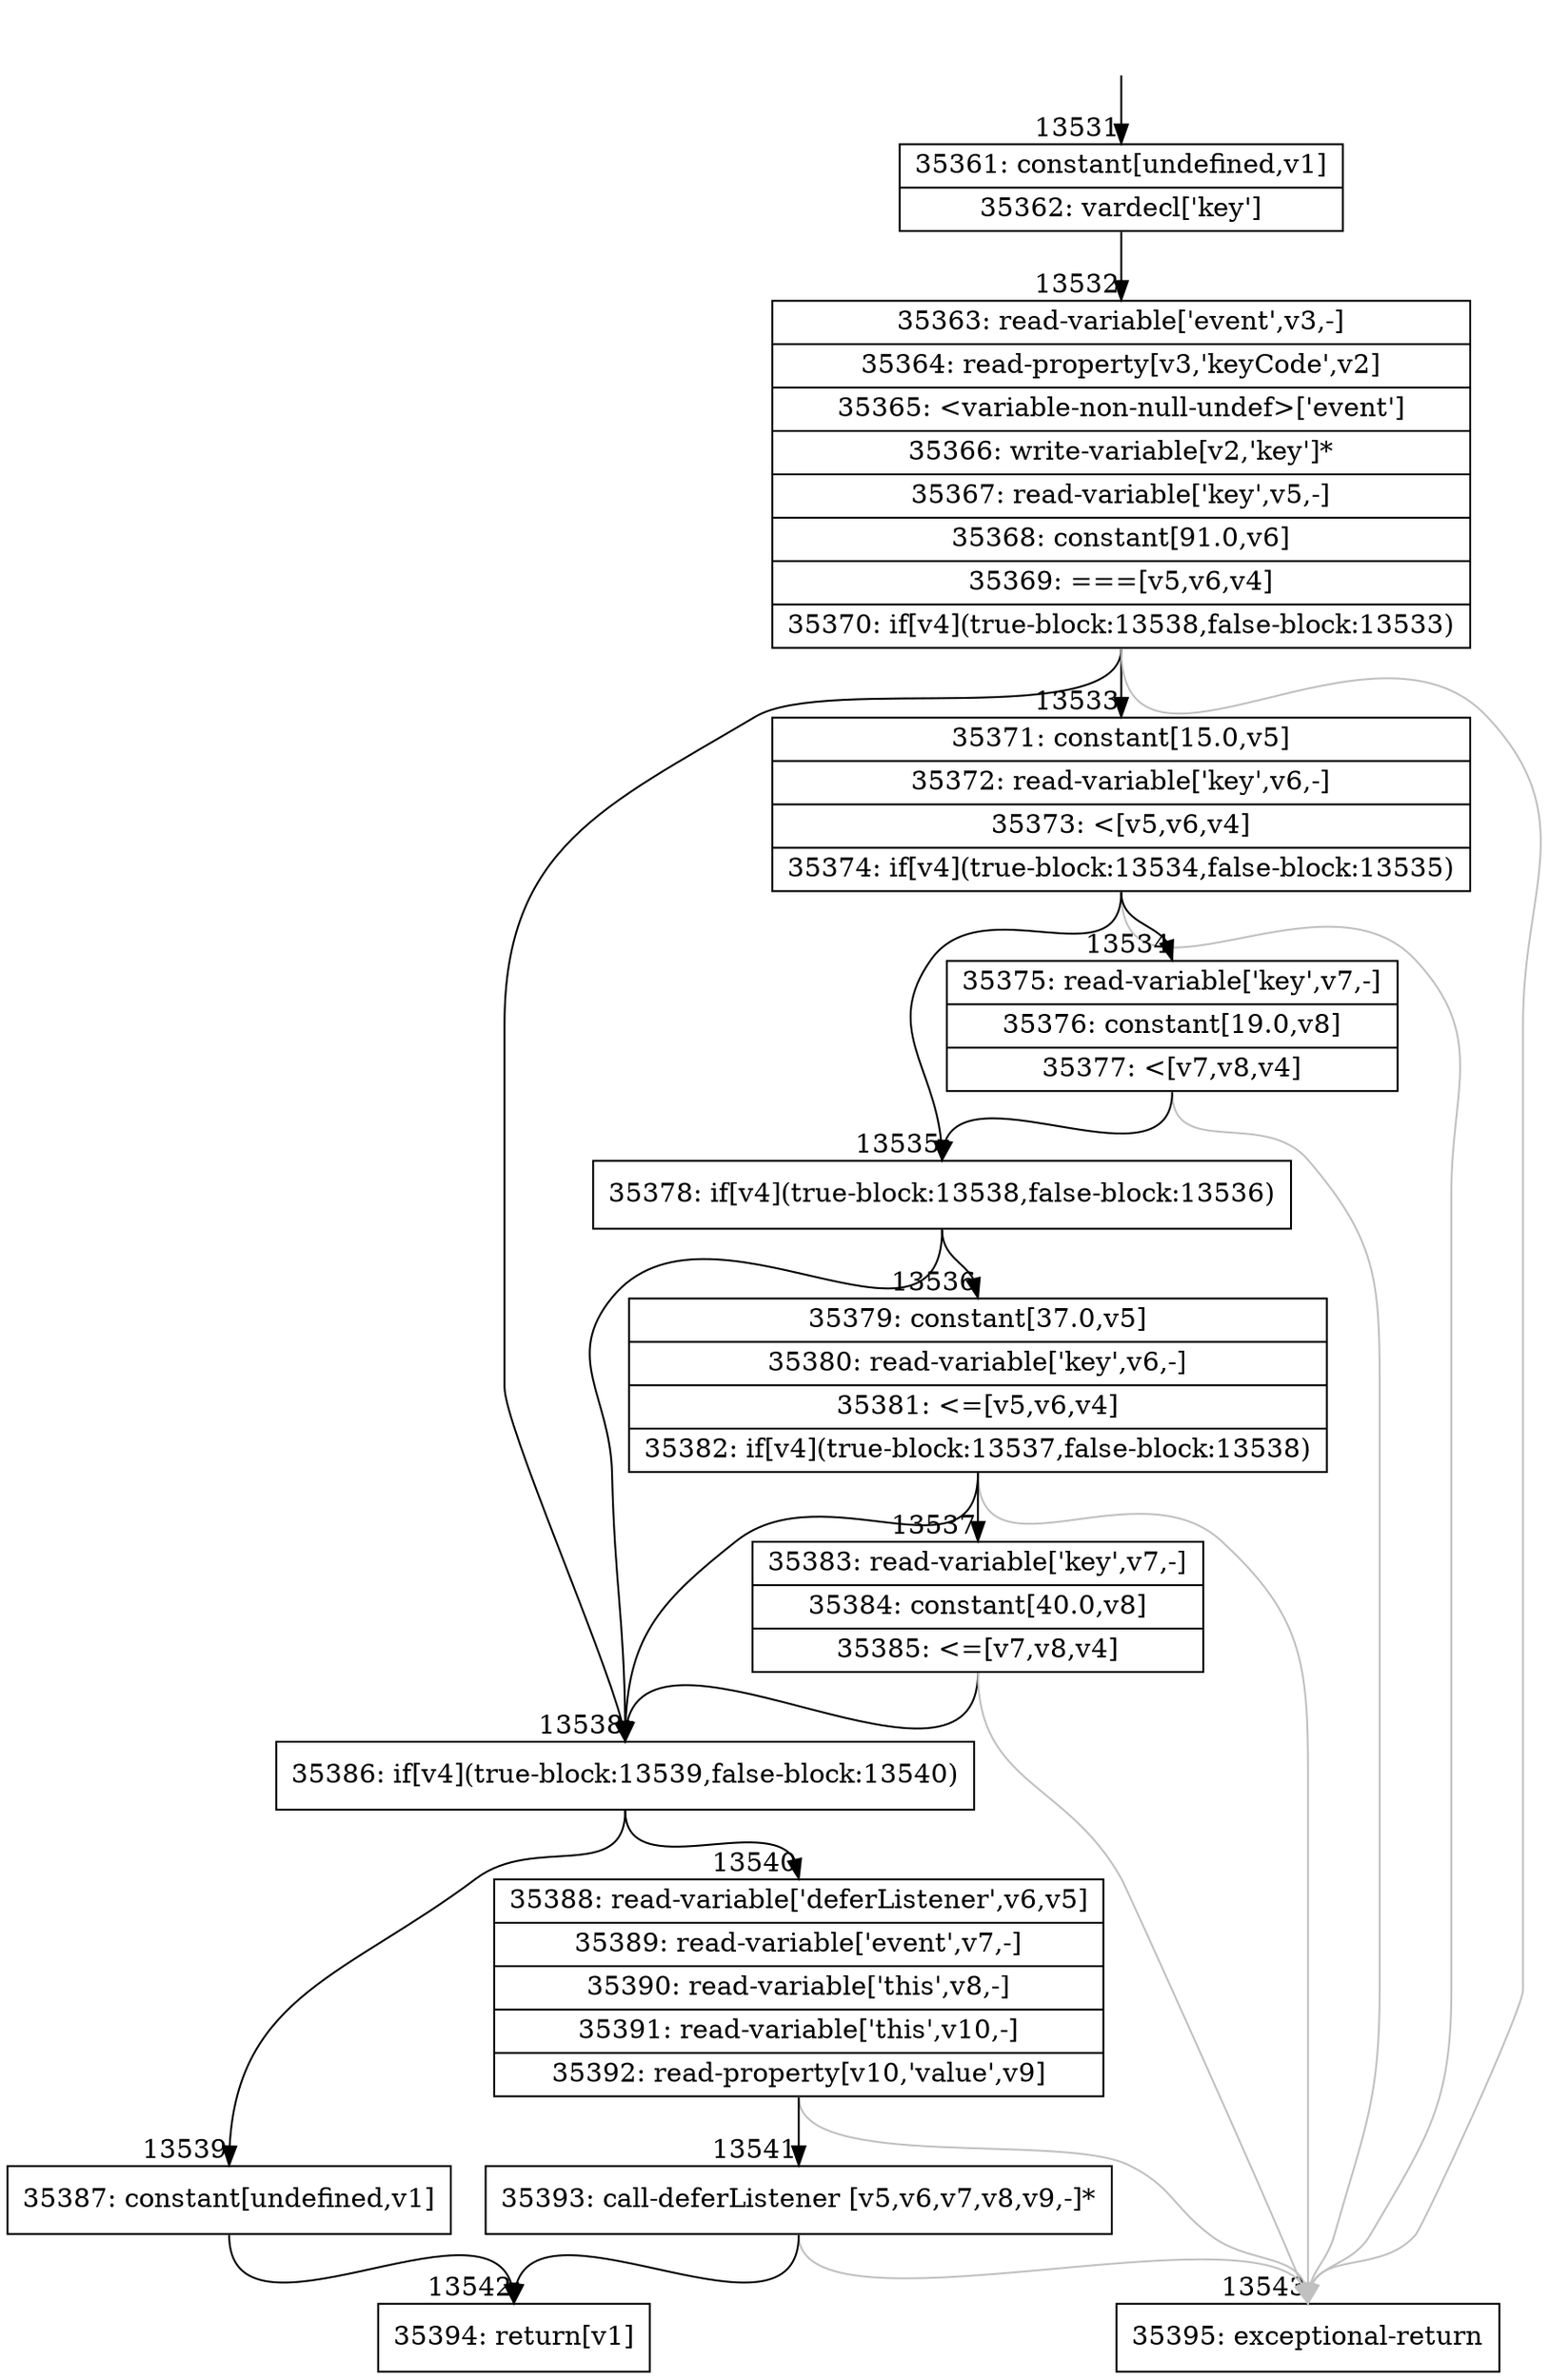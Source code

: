 digraph {
rankdir="TD"
BB_entry1061[shape=none,label=""];
BB_entry1061 -> BB13531 [tailport=s, headport=n, headlabel="    13531"]
BB13531 [shape=record label="{35361: constant[undefined,v1]|35362: vardecl['key']}" ] 
BB13531 -> BB13532 [tailport=s, headport=n, headlabel="      13532"]
BB13532 [shape=record label="{35363: read-variable['event',v3,-]|35364: read-property[v3,'keyCode',v2]|35365: \<variable-non-null-undef\>['event']|35366: write-variable[v2,'key']*|35367: read-variable['key',v5,-]|35368: constant[91.0,v6]|35369: ===[v5,v6,v4]|35370: if[v4](true-block:13538,false-block:13533)}" ] 
BB13532 -> BB13538 [tailport=s, headport=n, headlabel="      13538"]
BB13532 -> BB13533 [tailport=s, headport=n, headlabel="      13533"]
BB13532 -> BB13543 [tailport=s, headport=n, color=gray, headlabel="      13543"]
BB13533 [shape=record label="{35371: constant[15.0,v5]|35372: read-variable['key',v6,-]|35373: \<[v5,v6,v4]|35374: if[v4](true-block:13534,false-block:13535)}" ] 
BB13533 -> BB13535 [tailport=s, headport=n, headlabel="      13535"]
BB13533 -> BB13534 [tailport=s, headport=n, headlabel="      13534"]
BB13533 -> BB13543 [tailport=s, headport=n, color=gray]
BB13534 [shape=record label="{35375: read-variable['key',v7,-]|35376: constant[19.0,v8]|35377: \<[v7,v8,v4]}" ] 
BB13534 -> BB13535 [tailport=s, headport=n]
BB13534 -> BB13543 [tailport=s, headport=n, color=gray]
BB13535 [shape=record label="{35378: if[v4](true-block:13538,false-block:13536)}" ] 
BB13535 -> BB13538 [tailport=s, headport=n]
BB13535 -> BB13536 [tailport=s, headport=n, headlabel="      13536"]
BB13536 [shape=record label="{35379: constant[37.0,v5]|35380: read-variable['key',v6,-]|35381: \<=[v5,v6,v4]|35382: if[v4](true-block:13537,false-block:13538)}" ] 
BB13536 -> BB13538 [tailport=s, headport=n]
BB13536 -> BB13537 [tailport=s, headport=n, headlabel="      13537"]
BB13536 -> BB13543 [tailport=s, headport=n, color=gray]
BB13537 [shape=record label="{35383: read-variable['key',v7,-]|35384: constant[40.0,v8]|35385: \<=[v7,v8,v4]}" ] 
BB13537 -> BB13538 [tailport=s, headport=n]
BB13537 -> BB13543 [tailport=s, headport=n, color=gray]
BB13538 [shape=record label="{35386: if[v4](true-block:13539,false-block:13540)}" ] 
BB13538 -> BB13539 [tailport=s, headport=n, headlabel="      13539"]
BB13538 -> BB13540 [tailport=s, headport=n, headlabel="      13540"]
BB13539 [shape=record label="{35387: constant[undefined,v1]}" ] 
BB13539 -> BB13542 [tailport=s, headport=n, headlabel="      13542"]
BB13540 [shape=record label="{35388: read-variable['deferListener',v6,v5]|35389: read-variable['event',v7,-]|35390: read-variable['this',v8,-]|35391: read-variable['this',v10,-]|35392: read-property[v10,'value',v9]}" ] 
BB13540 -> BB13541 [tailport=s, headport=n, headlabel="      13541"]
BB13540 -> BB13543 [tailport=s, headport=n, color=gray]
BB13541 [shape=record label="{35393: call-deferListener [v5,v6,v7,v8,v9,-]*}" ] 
BB13541 -> BB13542 [tailport=s, headport=n]
BB13541 -> BB13543 [tailport=s, headport=n, color=gray]
BB13542 [shape=record label="{35394: return[v1]}" ] 
BB13543 [shape=record label="{35395: exceptional-return}" ] 
//#$~ 21492
}
